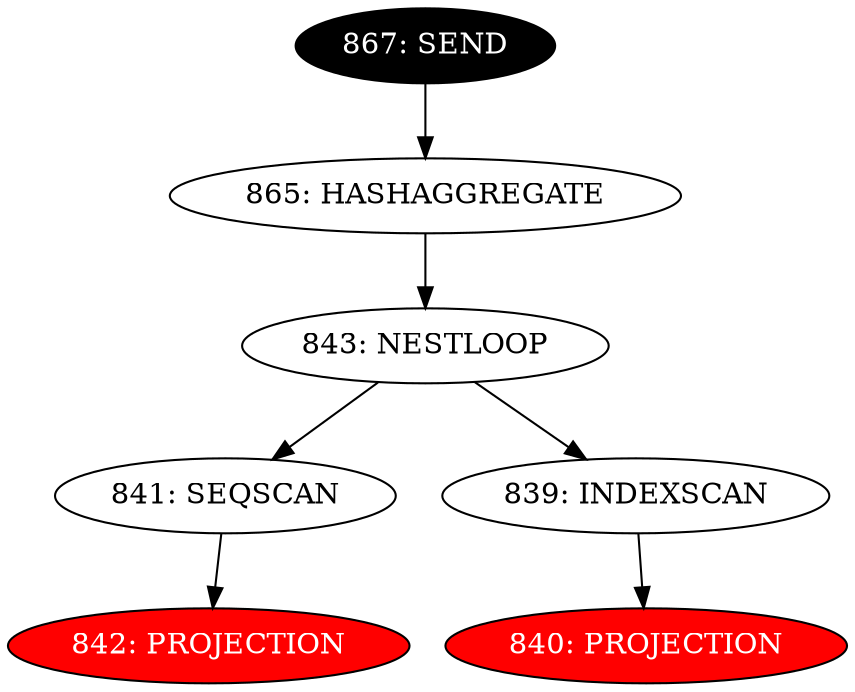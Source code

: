 digraph name {
841 [label="841: SEQSCAN" ];
841 -> 842;
842 [label="842: PROJECTION" fontcolor="white" style="filled" fillcolor="red"];
839 [label="839: INDEXSCAN" ];
839 -> 840;
840 [label="840: PROJECTION" fontcolor="white" style="filled" fillcolor="red"];
843 [label="843: NESTLOOP" ];
843 -> 841;
843 -> 839;
865 [label="865: HASHAGGREGATE" ];
865 -> 843;
867 [label="867: SEND" fontcolor="white" style="filled" fillcolor="black"];
867 -> 865;

}

